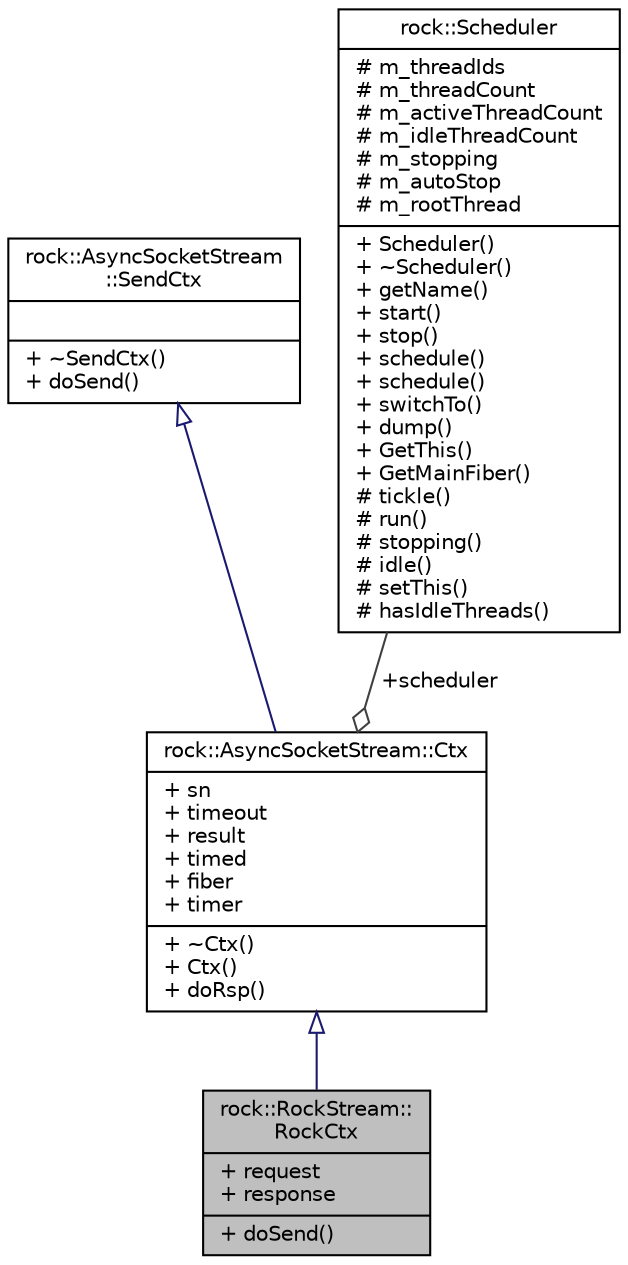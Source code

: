 digraph "rock::RockStream::RockCtx"
{
 // LATEX_PDF_SIZE
  edge [fontname="Helvetica",fontsize="10",labelfontname="Helvetica",labelfontsize="10"];
  node [fontname="Helvetica",fontsize="10",shape=record];
  Node1 [label="{rock::RockStream::\lRockCtx\n|+ request\l+ response\l|+ doSend()\l}",height=0.2,width=0.4,color="black", fillcolor="grey75", style="filled", fontcolor="black",tooltip=" "];
  Node2 -> Node1 [dir="back",color="midnightblue",fontsize="10",style="solid",arrowtail="onormal",fontname="Helvetica"];
  Node2 [label="{rock::AsyncSocketStream::Ctx\n|+ sn\l+ timeout\l+ result\l+ timed\l+ fiber\l+ timer\l|+ ~Ctx()\l+ Ctx()\l+ doRsp()\l}",height=0.2,width=0.4,color="black", fillcolor="white", style="filled",URL="$structrock_1_1AsyncSocketStream_1_1Ctx.html",tooltip=" "];
  Node3 -> Node2 [dir="back",color="midnightblue",fontsize="10",style="solid",arrowtail="onormal",fontname="Helvetica"];
  Node3 [label="{rock::AsyncSocketStream\l::SendCtx\n||+ ~SendCtx()\l+ doSend()\l}",height=0.2,width=0.4,color="black", fillcolor="white", style="filled",URL="$structrock_1_1AsyncSocketStream_1_1SendCtx.html",tooltip=" "];
  Node4 -> Node2 [color="grey25",fontsize="10",style="solid",label=" +scheduler" ,arrowhead="odiamond",fontname="Helvetica"];
  Node4 [label="{rock::Scheduler\n|# m_threadIds\l# m_threadCount\l# m_activeThreadCount\l# m_idleThreadCount\l# m_stopping\l# m_autoStop\l# m_rootThread\l|+ Scheduler()\l+ ~Scheduler()\l+ getName()\l+ start()\l+ stop()\l+ schedule()\l+ schedule()\l+ switchTo()\l+ dump()\l+ GetThis()\l+ GetMainFiber()\l# tickle()\l# run()\l# stopping()\l# idle()\l# setThis()\l# hasIdleThreads()\l}",height=0.2,width=0.4,color="black", fillcolor="white", style="filled",URL="$classrock_1_1Scheduler.html",tooltip="协程调度器"];
}

